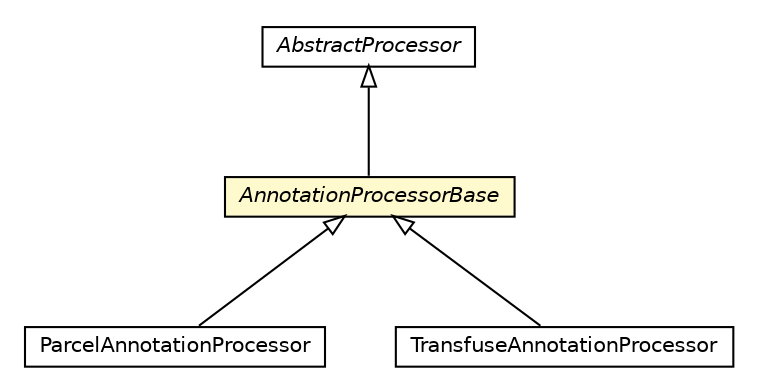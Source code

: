 #!/usr/local/bin/dot
#
# Class diagram 
# Generated by UMLGraph version 5.1 (http://www.umlgraph.org/)
#

digraph G {
	edge [fontname="Helvetica",fontsize=10,labelfontname="Helvetica",labelfontsize=10];
	node [fontname="Helvetica",fontsize=10,shape=plaintext];
	nodesep=0.25;
	ranksep=0.5;
	// org.androidtransfuse.ParcelAnnotationProcessor
	c59314 [label=<<table title="org.androidtransfuse.ParcelAnnotationProcessor" border="0" cellborder="1" cellspacing="0" cellpadding="2" port="p" href="./ParcelAnnotationProcessor.html">
		<tr><td><table border="0" cellspacing="0" cellpadding="1">
<tr><td align="center" balign="center"> ParcelAnnotationProcessor </td></tr>
		</table></td></tr>
		</table>>, fontname="Helvetica", fontcolor="black", fontsize=10.0];
	// org.androidtransfuse.AnnotationProcessorBase
	c59315 [label=<<table title="org.androidtransfuse.AnnotationProcessorBase" border="0" cellborder="1" cellspacing="0" cellpadding="2" port="p" bgcolor="lemonChiffon" href="./AnnotationProcessorBase.html">
		<tr><td><table border="0" cellspacing="0" cellpadding="1">
<tr><td align="center" balign="center"><font face="Helvetica-Oblique"> AnnotationProcessorBase </font></td></tr>
		</table></td></tr>
		</table>>, fontname="Helvetica", fontcolor="black", fontsize=10.0];
	// org.androidtransfuse.TransfuseAnnotationProcessor
	c59316 [label=<<table title="org.androidtransfuse.TransfuseAnnotationProcessor" border="0" cellborder="1" cellspacing="0" cellpadding="2" port="p" href="./TransfuseAnnotationProcessor.html">
		<tr><td><table border="0" cellspacing="0" cellpadding="1">
<tr><td align="center" balign="center"> TransfuseAnnotationProcessor </td></tr>
		</table></td></tr>
		</table>>, fontname="Helvetica", fontcolor="black", fontsize=10.0];
	//org.androidtransfuse.ParcelAnnotationProcessor extends org.androidtransfuse.AnnotationProcessorBase
	c59315:p -> c59314:p [dir=back,arrowtail=empty];
	//org.androidtransfuse.AnnotationProcessorBase extends javax.annotation.processing.AbstractProcessor
	c59569:p -> c59315:p [dir=back,arrowtail=empty];
	//org.androidtransfuse.TransfuseAnnotationProcessor extends org.androidtransfuse.AnnotationProcessorBase
	c59315:p -> c59316:p [dir=back,arrowtail=empty];
	// javax.annotation.processing.AbstractProcessor
	c59569 [label=<<table title="javax.annotation.processing.AbstractProcessor" border="0" cellborder="1" cellspacing="0" cellpadding="2" port="p" href="http://java.sun.com/j2se/1.4.2/docs/api/javax/annotation/processing/AbstractProcessor.html">
		<tr><td><table border="0" cellspacing="0" cellpadding="1">
<tr><td align="center" balign="center"><font face="Helvetica-Oblique"> AbstractProcessor </font></td></tr>
		</table></td></tr>
		</table>>, fontname="Helvetica", fontcolor="black", fontsize=10.0];
}

